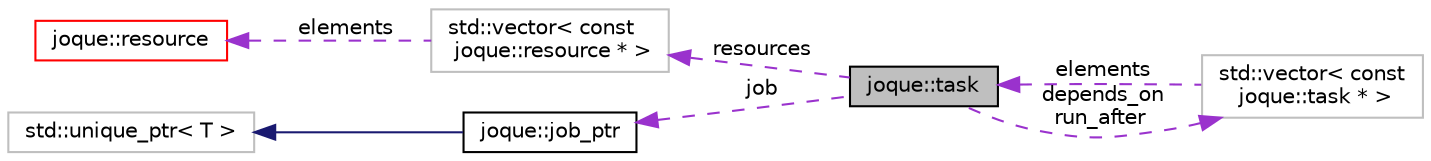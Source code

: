 digraph "joque::task"
{
 // LATEX_PDF_SIZE
  edge [fontname="Helvetica",fontsize="10",labelfontname="Helvetica",labelfontsize="10"];
  node [fontname="Helvetica",fontsize="10",shape=record];
  rankdir="LR";
  Node1 [label="joque::task",height=0.2,width=0.4,color="black", fillcolor="grey75", style="filled", fontcolor="black",tooltip="Single task that should be executed by the system."];
  Node2 -> Node1 [dir="back",color="darkorchid3",fontsize="10",style="dashed",label=" resources" ,fontname="Helvetica"];
  Node2 [label="std::vector\< const\l joque::resource * \>",height=0.2,width=0.4,color="grey75", fillcolor="white", style="filled",tooltip=" "];
  Node3 -> Node2 [dir="back",color="darkorchid3",fontsize="10",style="dashed",label=" elements" ,fontname="Helvetica"];
  Node3 [label="joque::resource",height=0.2,width=0.4,color="red", fillcolor="white", style="filled",URL="$namespacejoque.html#structjoque_1_1resource",tooltip="Abstraction to model resource used by tasks."];
  Node6 -> Node1 [dir="back",color="darkorchid3",fontsize="10",style="dashed",label=" job" ,fontname="Helvetica"];
  Node6 [label="joque::job_ptr",height=0.2,width=0.4,color="black", fillcolor="white", style="filled",URL="$structjoque_1_1job__ptr.html",tooltip="Custom unique_ptr wrapper that simplifies syntax of tasks."];
  Node7 -> Node6 [dir="back",color="midnightblue",fontsize="10",style="solid",fontname="Helvetica"];
  Node7 [label="std::unique_ptr\< T \>",height=0.2,width=0.4,color="grey75", fillcolor="white", style="filled",tooltip=" "];
  Node9 -> Node1 [dir="back",color="darkorchid3",fontsize="10",style="dashed",label=" depends_on\nrun_after" ,fontname="Helvetica"];
  Node9 [label="std::vector\< const\l joque::task * \>",height=0.2,width=0.4,color="grey75", fillcolor="white", style="filled",tooltip=" "];
  Node1 -> Node9 [dir="back",color="darkorchid3",fontsize="10",style="dashed",label=" elements" ,fontname="Helvetica"];
}

